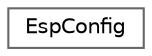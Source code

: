 digraph "Graphical Class Hierarchy"
{
 // LATEX_PDF_SIZE
  bgcolor="transparent";
  edge [fontname=Helvetica,fontsize=10,labelfontname=Helvetica,labelfontsize=10];
  node [fontname=Helvetica,fontsize=10,shape=box,height=0.2,width=0.4];
  rankdir="LR";
  Node0 [id="Node000000",label="EspConfig",height=0.2,width=0.4,color="grey40", fillcolor="white", style="filled",URL="$dd/d62/classEspConfig.html",tooltip="Configuration for the ESP (Extra Sensory Perception) feature, controlling the visual rendering of ene..."];
}
